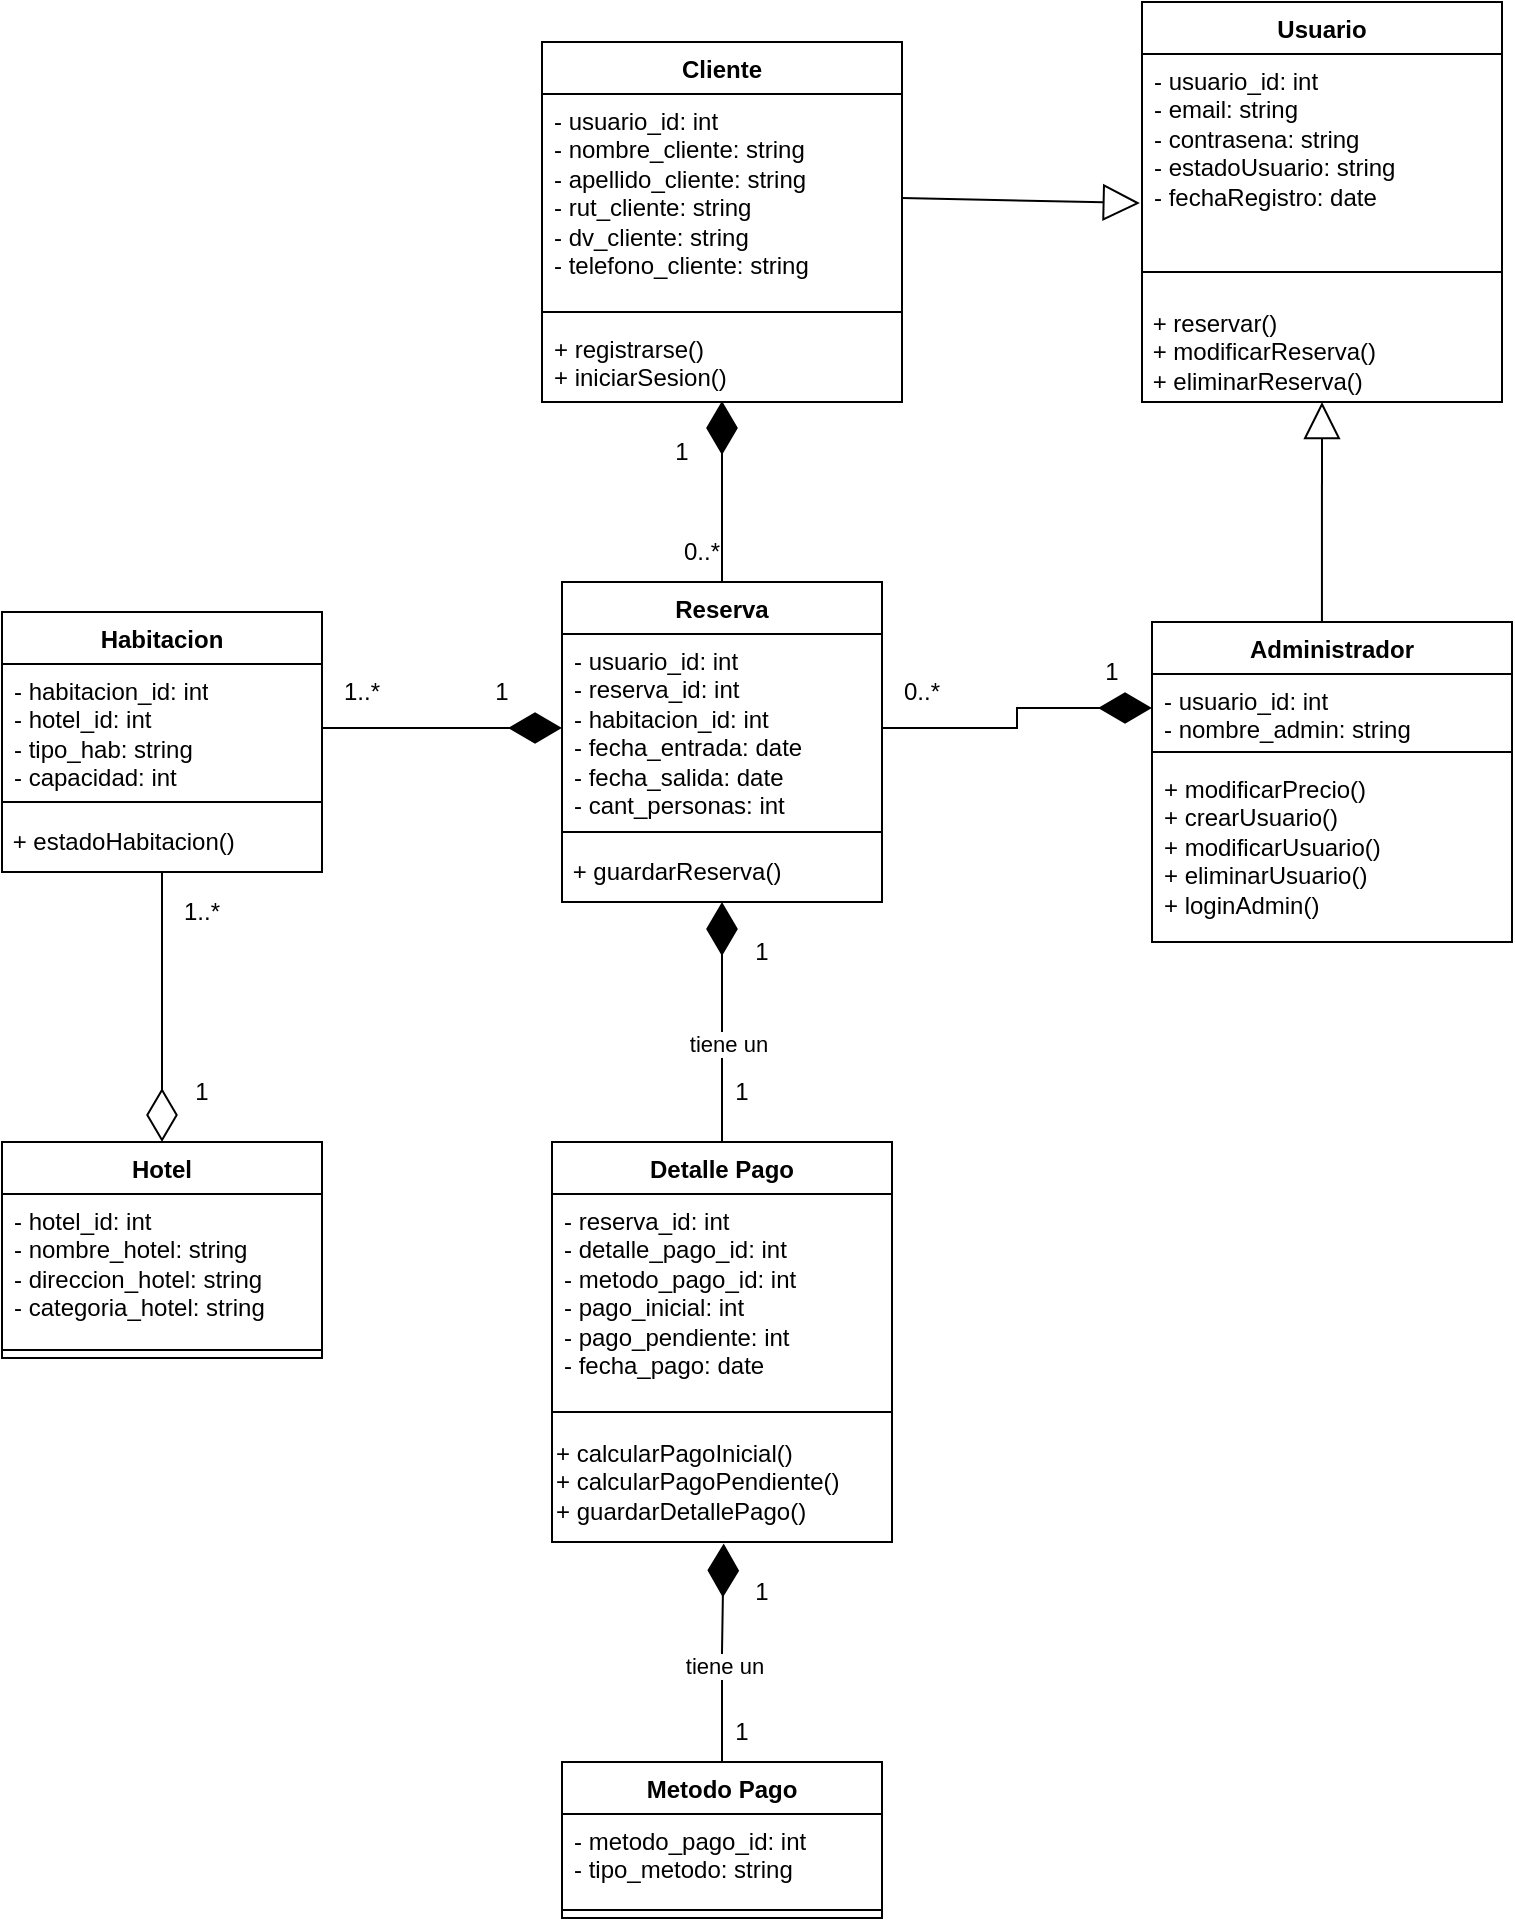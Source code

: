 <mxfile version="21.7.4" type="google">
  <diagram name="Página-1" id="FPXZzIMq3E5UXMmmKLnb">
    <mxGraphModel grid="1" page="1" gridSize="10" guides="1" tooltips="1" connect="1" arrows="1" fold="1" pageScale="1" pageWidth="827" pageHeight="1169" math="0" shadow="0">
      <root>
        <mxCell id="0" />
        <mxCell id="1" parent="0" />
        <mxCell id="bjY6o-aBgkKMIR8OwuLO-1" value="Cliente" style="swimlane;fontStyle=1;align=center;verticalAlign=top;childLayout=stackLayout;horizontal=1;startSize=26;horizontalStack=0;resizeParent=1;resizeParentMax=0;resizeLast=0;collapsible=1;marginBottom=0;whiteSpace=wrap;html=1;" vertex="1" parent="1">
          <mxGeometry x="40" y="-480" width="180" height="180" as="geometry" />
        </mxCell>
        <mxCell id="bjY6o-aBgkKMIR8OwuLO-2" value="- usuario_id: int&lt;br&gt;- nombre_cliente: string&lt;br style=&quot;border-color: var(--border-color);&quot;&gt;- apellido_cliente: string&lt;br style=&quot;border-color: var(--border-color);&quot;&gt;- rut_cliente: string&lt;br style=&quot;border-color: var(--border-color);&quot;&gt;- dv_cliente: string&lt;br style=&quot;border-color: var(--border-color);&quot;&gt;- telefono_cliente: string" style="text;strokeColor=none;fillColor=none;align=left;verticalAlign=top;spacingLeft=4;spacingRight=4;overflow=hidden;rotatable=0;points=[[0,0.5],[1,0.5]];portConstraint=eastwest;whiteSpace=wrap;html=1;" vertex="1" parent="bjY6o-aBgkKMIR8OwuLO-1">
          <mxGeometry y="26" width="180" height="104" as="geometry" />
        </mxCell>
        <mxCell id="bjY6o-aBgkKMIR8OwuLO-3" value="" style="line;strokeWidth=1;fillColor=none;align=left;verticalAlign=middle;spacingTop=-1;spacingLeft=3;spacingRight=3;rotatable=0;labelPosition=right;points=[];portConstraint=eastwest;strokeColor=inherit;" vertex="1" parent="bjY6o-aBgkKMIR8OwuLO-1">
          <mxGeometry y="130" width="180" height="10" as="geometry" />
        </mxCell>
        <mxCell id="bjY6o-aBgkKMIR8OwuLO-4" value="+ registrarse()&lt;br&gt;+ iniciarSesion()" style="text;strokeColor=none;fillColor=none;align=left;verticalAlign=top;spacingLeft=4;spacingRight=4;overflow=hidden;rotatable=0;points=[[0,0.5],[1,0.5]];portConstraint=eastwest;whiteSpace=wrap;html=1;" vertex="1" parent="bjY6o-aBgkKMIR8OwuLO-1">
          <mxGeometry y="140" width="180" height="40" as="geometry" />
        </mxCell>
        <mxCell id="bjY6o-aBgkKMIR8OwuLO-22" value="Reserva" style="swimlane;fontStyle=1;align=center;verticalAlign=top;childLayout=stackLayout;horizontal=1;startSize=26;horizontalStack=0;resizeParent=1;resizeParentMax=0;resizeLast=0;collapsible=1;marginBottom=0;whiteSpace=wrap;html=1;" vertex="1" parent="1">
          <mxGeometry x="50" y="-210" width="160" height="160" as="geometry" />
        </mxCell>
        <mxCell id="bjY6o-aBgkKMIR8OwuLO-23" value="- usuario_id: int&lt;br&gt;- reserva_id: int&lt;br&gt;- habitacion_id: int&lt;br&gt;- fecha_entrada: date&lt;br&gt;- fecha_salida: date&lt;br&gt;- cant_personas: int" style="text;strokeColor=none;fillColor=none;align=left;verticalAlign=top;spacingLeft=4;spacingRight=4;overflow=hidden;rotatable=0;points=[[0,0.5],[1,0.5]];portConstraint=eastwest;whiteSpace=wrap;html=1;" vertex="1" parent="bjY6o-aBgkKMIR8OwuLO-22">
          <mxGeometry y="26" width="160" height="94" as="geometry" />
        </mxCell>
        <mxCell id="bjY6o-aBgkKMIR8OwuLO-24" value="" style="line;strokeWidth=1;fillColor=none;align=left;verticalAlign=middle;spacingTop=-1;spacingLeft=3;spacingRight=3;rotatable=0;labelPosition=right;points=[];portConstraint=eastwest;strokeColor=inherit;" vertex="1" parent="bjY6o-aBgkKMIR8OwuLO-22">
          <mxGeometry y="120" width="160" height="10" as="geometry" />
        </mxCell>
        <mxCell id="f4jR2UlTbJ7XWB5ADmFc-12" value="&amp;nbsp;+ guardarReserva()" style="text;html=1;strokeColor=none;fillColor=none;align=left;verticalAlign=middle;whiteSpace=wrap;rounded=0;" vertex="1" parent="bjY6o-aBgkKMIR8OwuLO-22">
          <mxGeometry y="130" width="160" height="30" as="geometry" />
        </mxCell>
        <mxCell id="bjY6o-aBgkKMIR8OwuLO-26" value="Hotel" style="swimlane;fontStyle=1;align=center;verticalAlign=top;childLayout=stackLayout;horizontal=1;startSize=26;horizontalStack=0;resizeParent=1;resizeParentMax=0;resizeLast=0;collapsible=1;marginBottom=0;whiteSpace=wrap;html=1;" vertex="1" parent="1">
          <mxGeometry x="-230" y="70" width="160" height="108" as="geometry">
            <mxRectangle x="240" y="260" width="70" height="30" as="alternateBounds" />
          </mxGeometry>
        </mxCell>
        <mxCell id="bjY6o-aBgkKMIR8OwuLO-27" value="- hotel_id: int&lt;br&gt;- nombre_hotel: string&lt;br&gt;- direccion_hotel: string&lt;br&gt;- categoria_hotel: string" style="text;strokeColor=none;fillColor=none;align=left;verticalAlign=top;spacingLeft=4;spacingRight=4;overflow=hidden;rotatable=0;points=[[0,0.5],[1,0.5]];portConstraint=eastwest;whiteSpace=wrap;html=1;" vertex="1" parent="bjY6o-aBgkKMIR8OwuLO-26">
          <mxGeometry y="26" width="160" height="74" as="geometry" />
        </mxCell>
        <mxCell id="bjY6o-aBgkKMIR8OwuLO-28" value="" style="line;strokeWidth=1;fillColor=none;align=left;verticalAlign=middle;spacingTop=-1;spacingLeft=3;spacingRight=3;rotatable=0;labelPosition=right;points=[];portConstraint=eastwest;strokeColor=inherit;" vertex="1" parent="bjY6o-aBgkKMIR8OwuLO-26">
          <mxGeometry y="100" width="160" height="8" as="geometry" />
        </mxCell>
        <mxCell id="bjY6o-aBgkKMIR8OwuLO-30" value="Habitacion" style="swimlane;fontStyle=1;align=center;verticalAlign=top;childLayout=stackLayout;horizontal=1;startSize=26;horizontalStack=0;resizeParent=1;resizeParentMax=0;resizeLast=0;collapsible=1;marginBottom=0;whiteSpace=wrap;html=1;" vertex="1" parent="1">
          <mxGeometry x="-230" y="-195" width="160" height="130" as="geometry" />
        </mxCell>
        <mxCell id="bjY6o-aBgkKMIR8OwuLO-31" value="- habitacion_id: int&lt;br&gt;- hotel_id: int&lt;br&gt;- tipo_hab: string&lt;br&gt;- capacidad: int&lt;br&gt;- precio: int" style="text;strokeColor=none;fillColor=none;align=left;verticalAlign=top;spacingLeft=4;spacingRight=4;overflow=hidden;rotatable=0;points=[[0,0.5],[1,0.5]];portConstraint=eastwest;whiteSpace=wrap;html=1;" vertex="1" parent="bjY6o-aBgkKMIR8OwuLO-30">
          <mxGeometry y="26" width="160" height="64" as="geometry" />
        </mxCell>
        <mxCell id="bjY6o-aBgkKMIR8OwuLO-32" value="" style="line;strokeWidth=1;fillColor=none;align=left;verticalAlign=middle;spacingTop=-1;spacingLeft=3;spacingRight=3;rotatable=0;labelPosition=right;points=[];portConstraint=eastwest;strokeColor=inherit;" vertex="1" parent="bjY6o-aBgkKMIR8OwuLO-30">
          <mxGeometry y="90" width="160" height="10" as="geometry" />
        </mxCell>
        <mxCell id="f4jR2UlTbJ7XWB5ADmFc-26" value="&amp;nbsp;+ estadoHabitacion()" style="text;html=1;strokeColor=none;fillColor=none;align=left;verticalAlign=middle;whiteSpace=wrap;rounded=0;" vertex="1" parent="bjY6o-aBgkKMIR8OwuLO-30">
          <mxGeometry y="100" width="160" height="30" as="geometry" />
        </mxCell>
        <mxCell id="bjY6o-aBgkKMIR8OwuLO-34" value="Metodo Pago" style="swimlane;fontStyle=1;align=center;verticalAlign=top;childLayout=stackLayout;horizontal=1;startSize=26;horizontalStack=0;resizeParent=1;resizeParentMax=0;resizeLast=0;collapsible=1;marginBottom=0;whiteSpace=wrap;html=1;" vertex="1" parent="1">
          <mxGeometry x="50" y="380" width="160" height="78" as="geometry" />
        </mxCell>
        <mxCell id="bjY6o-aBgkKMIR8OwuLO-35" value="- metodo_pago_id: int&lt;br&gt;- tipo_metodo: string" style="text;strokeColor=none;fillColor=none;align=left;verticalAlign=top;spacingLeft=4;spacingRight=4;overflow=hidden;rotatable=0;points=[[0,0.5],[1,0.5]];portConstraint=eastwest;whiteSpace=wrap;html=1;" vertex="1" parent="bjY6o-aBgkKMIR8OwuLO-34">
          <mxGeometry y="26" width="160" height="44" as="geometry" />
        </mxCell>
        <mxCell id="bjY6o-aBgkKMIR8OwuLO-36" value="" style="line;strokeWidth=1;fillColor=none;align=left;verticalAlign=middle;spacingTop=-1;spacingLeft=3;spacingRight=3;rotatable=0;labelPosition=right;points=[];portConstraint=eastwest;strokeColor=inherit;" vertex="1" parent="bjY6o-aBgkKMIR8OwuLO-34">
          <mxGeometry y="70" width="160" height="8" as="geometry" />
        </mxCell>
        <mxCell id="bjY6o-aBgkKMIR8OwuLO-38" value="Administrador" style="swimlane;fontStyle=1;align=center;verticalAlign=top;childLayout=stackLayout;horizontal=1;startSize=26;horizontalStack=0;resizeParent=1;resizeParentMax=0;resizeLast=0;collapsible=1;marginBottom=0;whiteSpace=wrap;html=1;" vertex="1" parent="1">
          <mxGeometry x="345" y="-190" width="180" height="160" as="geometry" />
        </mxCell>
        <mxCell id="bjY6o-aBgkKMIR8OwuLO-39" value="- usuario_id: int&lt;br&gt;- nombre_admin: string" style="text;strokeColor=none;fillColor=none;align=left;verticalAlign=top;spacingLeft=4;spacingRight=4;overflow=hidden;rotatable=0;points=[[0,0.5],[1,0.5]];portConstraint=eastwest;whiteSpace=wrap;html=1;" vertex="1" parent="bjY6o-aBgkKMIR8OwuLO-38">
          <mxGeometry y="26" width="180" height="34" as="geometry" />
        </mxCell>
        <mxCell id="bjY6o-aBgkKMIR8OwuLO-40" value="" style="line;strokeWidth=1;fillColor=none;align=left;verticalAlign=middle;spacingTop=-1;spacingLeft=3;spacingRight=3;rotatable=0;labelPosition=right;points=[];portConstraint=eastwest;strokeColor=inherit;" vertex="1" parent="bjY6o-aBgkKMIR8OwuLO-38">
          <mxGeometry y="60" width="180" height="10" as="geometry" />
        </mxCell>
        <mxCell id="bjY6o-aBgkKMIR8OwuLO-41" value="+ modificarPrecio()&lt;br&gt;+ crearUsuario()&lt;br&gt;+ modificarUsuario()&lt;br&gt;+ eliminarUsuario()&lt;br&gt;+ loginAdmin()" style="text;strokeColor=none;fillColor=none;align=left;verticalAlign=top;spacingLeft=4;spacingRight=4;overflow=hidden;rotatable=0;points=[[0,0.5],[1,0.5]];portConstraint=eastwest;whiteSpace=wrap;html=1;" vertex="1" parent="bjY6o-aBgkKMIR8OwuLO-38">
          <mxGeometry y="70" width="180" height="90" as="geometry" />
        </mxCell>
        <mxCell id="bjY6o-aBgkKMIR8OwuLO-42" value="Usuario" style="swimlane;fontStyle=1;align=center;verticalAlign=top;childLayout=stackLayout;horizontal=1;startSize=26;horizontalStack=0;resizeParent=1;resizeParentMax=0;resizeLast=0;collapsible=1;marginBottom=0;whiteSpace=wrap;html=1;" vertex="1" parent="1">
          <mxGeometry x="340" y="-500" width="180" height="200" as="geometry" />
        </mxCell>
        <mxCell id="bjY6o-aBgkKMIR8OwuLO-43" value="- usuario_id: int&lt;br&gt;- email: string&lt;br&gt;- contrasena: string&lt;br&gt;- estadoUsuario: string&lt;br&gt;- fechaRegistro: date" style="text;strokeColor=none;fillColor=none;align=left;verticalAlign=top;spacingLeft=4;spacingRight=4;overflow=hidden;rotatable=0;points=[[0,0.5],[1,0.5]];portConstraint=eastwest;whiteSpace=wrap;html=1;" vertex="1" parent="bjY6o-aBgkKMIR8OwuLO-42">
          <mxGeometry y="26" width="180" height="94" as="geometry" />
        </mxCell>
        <mxCell id="bjY6o-aBgkKMIR8OwuLO-44" value="" style="line;strokeWidth=1;fillColor=none;align=left;verticalAlign=middle;spacingTop=-1;spacingLeft=3;spacingRight=3;rotatable=0;labelPosition=right;points=[];portConstraint=eastwest;strokeColor=inherit;" vertex="1" parent="bjY6o-aBgkKMIR8OwuLO-42">
          <mxGeometry y="120" width="180" height="30" as="geometry" />
        </mxCell>
        <mxCell id="f4jR2UlTbJ7XWB5ADmFc-8" value="&amp;nbsp;+ reservar()&lt;br&gt;&amp;nbsp;+ modificarReserva()&lt;br&gt;&amp;nbsp;+ eliminarReserva()" style="text;html=1;strokeColor=none;fillColor=none;align=left;verticalAlign=middle;whiteSpace=wrap;rounded=0;" vertex="1" parent="bjY6o-aBgkKMIR8OwuLO-42">
          <mxGeometry y="150" width="180" height="50" as="geometry" />
        </mxCell>
        <mxCell id="bjY6o-aBgkKMIR8OwuLO-46" value="Detalle Pago" style="swimlane;fontStyle=1;align=center;verticalAlign=top;childLayout=stackLayout;horizontal=1;startSize=26;horizontalStack=0;resizeParent=1;resizeParentMax=0;resizeLast=0;collapsible=1;marginBottom=0;whiteSpace=wrap;html=1;" vertex="1" parent="1">
          <mxGeometry x="45" y="70" width="170" height="200" as="geometry" />
        </mxCell>
        <mxCell id="bjY6o-aBgkKMIR8OwuLO-47" value="- reserva_id: int&lt;br&gt;- detalle_pago_id: int&lt;br&gt;- metodo_pago_id: int&lt;br&gt;- pago_inicial: int&lt;br&gt;- pago_pendiente: int&lt;br&gt;- fecha_pago: date" style="text;strokeColor=none;fillColor=none;align=left;verticalAlign=top;spacingLeft=4;spacingRight=4;overflow=hidden;rotatable=0;points=[[0,0.5],[1,0.5]];portConstraint=eastwest;whiteSpace=wrap;html=1;" vertex="1" parent="bjY6o-aBgkKMIR8OwuLO-46">
          <mxGeometry y="26" width="170" height="104" as="geometry" />
        </mxCell>
        <mxCell id="bjY6o-aBgkKMIR8OwuLO-48" value="" style="line;strokeWidth=1;fillColor=none;align=left;verticalAlign=middle;spacingTop=-1;spacingLeft=3;spacingRight=3;rotatable=0;labelPosition=right;points=[];portConstraint=eastwest;strokeColor=inherit;" vertex="1" parent="bjY6o-aBgkKMIR8OwuLO-46">
          <mxGeometry y="130" width="170" height="10" as="geometry" />
        </mxCell>
        <mxCell id="f4jR2UlTbJ7XWB5ADmFc-11" value="+ calcularPagoInicial()&lt;br&gt;+ calcularPagoPendiente()&lt;br&gt;+ guardarDetallePago()" style="text;html=1;align=left;verticalAlign=middle;resizable=0;points=[];autosize=1;strokeColor=none;fillColor=none;" vertex="1" parent="bjY6o-aBgkKMIR8OwuLO-46">
          <mxGeometry y="140" width="170" height="60" as="geometry" />
        </mxCell>
        <mxCell id="f4jR2UlTbJ7XWB5ADmFc-16" value="" style="endArrow=diamondThin;endFill=1;endSize=24;html=1;rounded=0;entryX=0.5;entryY=1;entryDx=0;entryDy=0;exitX=0.5;exitY=0;exitDx=0;exitDy=0;" edge="1" parent="1" source="bjY6o-aBgkKMIR8OwuLO-46" target="f4jR2UlTbJ7XWB5ADmFc-12">
          <mxGeometry width="160" relative="1" as="geometry">
            <mxPoint x="263" y="60" as="sourcePoint" />
            <mxPoint x="423" y="60" as="targetPoint" />
          </mxGeometry>
        </mxCell>
        <mxCell id="f4jR2UlTbJ7XWB5ADmFc-18" value="tiene un" style="edgeLabel;html=1;align=center;verticalAlign=middle;resizable=0;points=[];" vertex="1" connectable="0" parent="f4jR2UlTbJ7XWB5ADmFc-16">
          <mxGeometry x="-0.162" y="-3" relative="1" as="geometry">
            <mxPoint y="1" as="offset" />
          </mxGeometry>
        </mxCell>
        <mxCell id="f4jR2UlTbJ7XWB5ADmFc-19" value="" style="endArrow=diamondThin;endFill=1;endSize=24;html=1;rounded=0;entryX=0.5;entryY=0.988;entryDx=0;entryDy=0;exitX=0.5;exitY=0;exitDx=0;exitDy=0;edgeStyle=orthogonalEdgeStyle;entryPerimeter=0;" edge="1" parent="1" source="bjY6o-aBgkKMIR8OwuLO-22" target="bjY6o-aBgkKMIR8OwuLO-4">
          <mxGeometry width="160" relative="1" as="geometry">
            <mxPoint x="-107" y="-290" as="sourcePoint" />
            <mxPoint x="-107" y="-420" as="targetPoint" />
          </mxGeometry>
        </mxCell>
        <mxCell id="f4jR2UlTbJ7XWB5ADmFc-22" value="0..*" style="text;html=1;strokeColor=none;fillColor=none;align=center;verticalAlign=middle;whiteSpace=wrap;rounded=0;" vertex="1" parent="1">
          <mxGeometry x="100" y="-240" width="40" height="30" as="geometry" />
        </mxCell>
        <mxCell id="f4jR2UlTbJ7XWB5ADmFc-24" value="" style="endArrow=block;endSize=16;endFill=0;html=1;rounded=0;entryX=0.5;entryY=1;entryDx=0;entryDy=0;exitX=0.472;exitY=0;exitDx=0;exitDy=0;exitPerimeter=0;" edge="1" parent="1" source="bjY6o-aBgkKMIR8OwuLO-38" target="f4jR2UlTbJ7XWB5ADmFc-8">
          <mxGeometry width="160" relative="1" as="geometry">
            <mxPoint x="520" y="-230" as="sourcePoint" />
            <mxPoint x="440" y="-200" as="targetPoint" />
          </mxGeometry>
        </mxCell>
        <mxCell id="f4jR2UlTbJ7XWB5ADmFc-25" value="1" style="text;html=1;strokeColor=none;fillColor=none;align=center;verticalAlign=middle;whiteSpace=wrap;rounded=0;" vertex="1" parent="1">
          <mxGeometry x="90" y="-290" width="40" height="30" as="geometry" />
        </mxCell>
        <mxCell id="f4jR2UlTbJ7XWB5ADmFc-27" value="" style="endArrow=diamondThin;endFill=1;endSize=24;html=1;rounded=0;entryX=0;entryY=0.5;entryDx=0;entryDy=0;exitX=1;exitY=0.5;exitDx=0;exitDy=0;edgeStyle=orthogonalEdgeStyle;" edge="1" parent="1" source="bjY6o-aBgkKMIR8OwuLO-23" target="bjY6o-aBgkKMIR8OwuLO-39">
          <mxGeometry width="160" relative="1" as="geometry">
            <mxPoint x="270" y="-20" as="sourcePoint" />
            <mxPoint x="270" y="-130" as="targetPoint" />
          </mxGeometry>
        </mxCell>
        <mxCell id="f4jR2UlTbJ7XWB5ADmFc-28" value="1" style="text;html=1;strokeColor=none;fillColor=none;align=center;verticalAlign=middle;whiteSpace=wrap;rounded=0;" vertex="1" parent="1">
          <mxGeometry x="305" y="-180" width="40" height="30" as="geometry" />
        </mxCell>
        <mxCell id="f4jR2UlTbJ7XWB5ADmFc-29" value="0..*" style="text;html=1;strokeColor=none;fillColor=none;align=center;verticalAlign=middle;whiteSpace=wrap;rounded=0;" vertex="1" parent="1">
          <mxGeometry x="210" y="-170" width="40" height="30" as="geometry" />
        </mxCell>
        <mxCell id="f4jR2UlTbJ7XWB5ADmFc-30" value="1" style="text;html=1;strokeColor=none;fillColor=none;align=center;verticalAlign=middle;whiteSpace=wrap;rounded=0;" vertex="1" parent="1">
          <mxGeometry x="130" y="-40" width="40" height="30" as="geometry" />
        </mxCell>
        <mxCell id="f4jR2UlTbJ7XWB5ADmFc-31" value="1" style="text;html=1;strokeColor=none;fillColor=none;align=center;verticalAlign=middle;whiteSpace=wrap;rounded=0;" vertex="1" parent="1">
          <mxGeometry x="120" y="30" width="40" height="30" as="geometry" />
        </mxCell>
        <mxCell id="f4jR2UlTbJ7XWB5ADmFc-36" value="" style="endArrow=diamondThin;endFill=0;endSize=24;html=1;rounded=0;entryX=0.5;entryY=0;entryDx=0;entryDy=0;exitX=0.5;exitY=1;exitDx=0;exitDy=0;" edge="1" parent="1" source="f4jR2UlTbJ7XWB5ADmFc-26" target="bjY6o-aBgkKMIR8OwuLO-26">
          <mxGeometry width="160" relative="1" as="geometry">
            <mxPoint x="-450" y="120" as="sourcePoint" />
            <mxPoint x="-290" y="120" as="targetPoint" />
          </mxGeometry>
        </mxCell>
        <mxCell id="f4jR2UlTbJ7XWB5ADmFc-37" value="1..*" style="text;html=1;strokeColor=none;fillColor=none;align=center;verticalAlign=middle;whiteSpace=wrap;rounded=0;" vertex="1" parent="1">
          <mxGeometry x="-150" y="-60" width="40" height="30" as="geometry" />
        </mxCell>
        <mxCell id="f4jR2UlTbJ7XWB5ADmFc-40" value="" style="endArrow=diamondThin;endFill=1;endSize=24;html=1;rounded=0;exitX=0.5;exitY=0;exitDx=0;exitDy=0;edgeStyle=orthogonalEdgeStyle;entryX=0.505;entryY=1.013;entryDx=0;entryDy=0;entryPerimeter=0;" edge="1" parent="1" source="bjY6o-aBgkKMIR8OwuLO-34" target="f4jR2UlTbJ7XWB5ADmFc-11">
          <mxGeometry width="160" relative="1" as="geometry">
            <mxPoint x="-133" y="280" as="sourcePoint" />
            <mxPoint x="100" y="300" as="targetPoint" />
            <Array as="points" />
          </mxGeometry>
        </mxCell>
        <mxCell id="f4jR2UlTbJ7XWB5ADmFc-42" value="tiene un" style="edgeLabel;html=1;align=center;verticalAlign=middle;resizable=0;points=[];" vertex="1" connectable="0" parent="f4jR2UlTbJ7XWB5ADmFc-40">
          <mxGeometry x="-0.13" y="-1" relative="1" as="geometry">
            <mxPoint as="offset" />
          </mxGeometry>
        </mxCell>
        <mxCell id="f4jR2UlTbJ7XWB5ADmFc-43" value="1" style="text;html=1;strokeColor=none;fillColor=none;align=center;verticalAlign=middle;whiteSpace=wrap;rounded=0;" vertex="1" parent="1">
          <mxGeometry x="120" y="350" width="40" height="30" as="geometry" />
        </mxCell>
        <mxCell id="f4jR2UlTbJ7XWB5ADmFc-44" value="1" style="text;html=1;strokeColor=none;fillColor=none;align=center;verticalAlign=middle;whiteSpace=wrap;rounded=0;" vertex="1" parent="1">
          <mxGeometry x="130" y="280" width="40" height="30" as="geometry" />
        </mxCell>
        <mxCell id="f4jR2UlTbJ7XWB5ADmFc-23" value="" style="endArrow=block;endSize=16;endFill=0;html=1;rounded=0;entryX=-0.006;entryY=0.793;entryDx=0;entryDy=0;entryPerimeter=0;exitX=1;exitY=0.5;exitDx=0;exitDy=0;" edge="1" parent="1" source="bjY6o-aBgkKMIR8OwuLO-2" target="bjY6o-aBgkKMIR8OwuLO-43">
          <mxGeometry width="160" relative="1" as="geometry">
            <mxPoint x="240" y="-460" as="sourcePoint" />
            <mxPoint x="220" y="-398" as="targetPoint" />
          </mxGeometry>
        </mxCell>
        <mxCell id="e7nJkgk9iFWcYxKVNpeM-1" value="" style="endArrow=diamondThin;endFill=1;endSize=24;html=1;rounded=0;entryX=0;entryY=0.5;entryDx=0;entryDy=0;exitX=1;exitY=0.5;exitDx=0;exitDy=0;edgeStyle=orthogonalEdgeStyle;" edge="1" parent="1" source="bjY6o-aBgkKMIR8OwuLO-31" target="bjY6o-aBgkKMIR8OwuLO-23">
          <mxGeometry width="160" relative="1" as="geometry">
            <mxPoint x="-80" y="-150" as="sourcePoint" />
            <mxPoint x="55" y="-150" as="targetPoint" />
          </mxGeometry>
        </mxCell>
        <mxCell id="e7nJkgk9iFWcYxKVNpeM-2" value="1..*" style="text;html=1;strokeColor=none;fillColor=none;align=center;verticalAlign=middle;whiteSpace=wrap;rounded=0;" vertex="1" parent="1">
          <mxGeometry x="-70" y="-170" width="40" height="30" as="geometry" />
        </mxCell>
        <mxCell id="e7nJkgk9iFWcYxKVNpeM-3" value="1" style="text;html=1;strokeColor=none;fillColor=none;align=center;verticalAlign=middle;whiteSpace=wrap;rounded=0;" vertex="1" parent="1">
          <mxGeometry y="-170" width="40" height="30" as="geometry" />
        </mxCell>
        <mxCell id="e7nJkgk9iFWcYxKVNpeM-4" value="1" style="text;html=1;strokeColor=none;fillColor=none;align=center;verticalAlign=middle;whiteSpace=wrap;rounded=0;" vertex="1" parent="1">
          <mxGeometry x="-150" y="30" width="40" height="30" as="geometry" />
        </mxCell>
      </root>
    </mxGraphModel>
  </diagram>
</mxfile>
